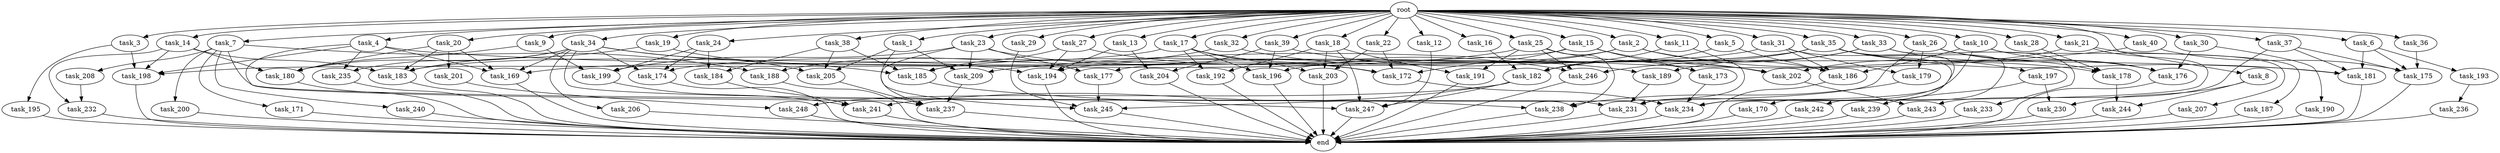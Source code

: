 digraph G {
  task_189 [size="10737418240.000000"];
  task_240 [size="1374389534.720000"];
  task_15 [size="10.240000"];
  task_185 [size="16922171146.240000"];
  task_175 [size="10393820856.320000"];
  task_9 [size="10.240000"];
  task_40 [size="10.240000"];
  task_183 [size="24481313587.200001"];
  task_4 [size="10.240000"];
  task_179 [size="10050223472.639999"];
  task_178 [size="8675833937.920000"];
  task_245 [size="19499151523.840000"];
  task_13 [size="10.240000"];
  task_14 [size="10.240000"];
  task_174 [size="2491081031.680000"];
  task_3 [size="10.240000"];
  task_200 [size="1374389534.720000"];
  task_204 [size="2920577761.280000"];
  task_192 [size="11166914969.600000"];
  task_5 [size="10.240000"];
  task_169 [size="13486197309.440001"];
  task_20 [size="10.240000"];
  task_231 [size="4209067950.080000"];
  task_26 [size="10.240000"];
  task_28 [size="10.240000"];
  task_19 [size="10.240000"];
  task_188 [size="3521873182.720000"];
  task_203 [size="18124761989.119999"];
  task_233 [size="8589934592.000000"];
  task_2 [size="10.240000"];
  task_186 [size="4552665333.760000"];
  task_172 [size="28346784153.600002"];
  task_7 [size="10.240000"];
  task_176 [size="24481313587.200001"];
  task_199 [size="11510512353.280001"];
  task_190 [size="8589934592.000000"];
  task_201 [size="8589934592.000000"];
  task_31 [size="10.240000"];
  task_209 [size="14173392076.800001"];
  task_232 [size="7301444403.200000"];
  task_191 [size="9105330667.520000"];
  task_23 [size="10.240000"];
  task_194 [size="15204184227.840000"];
  task_238 [size="9019431321.600000"];
  task_16 [size="10.240000"];
  task_237 [size="21131239096.320000"];
  task_29 [size="10.240000"];
  task_1 [size="10.240000"];
  task_205 [size="9706626088.960001"];
  task_197 [size="343597383.680000"];
  task_195 [size="1374389534.720000"];
  task_173 [size="10737418240.000000"];
  task_246 [size="16234976378.880001"];
  task_180 [size="15204184227.840000"];
  task_171 [size="1374389534.720000"];
  task_198 [size="14431090114.559999"];
  task_184 [size="7730941132.800000"];
  task_244 [size="8332236554.240000"];
  task_24 [size="10.240000"];
  task_18 [size="10.240000"];
  task_243 [size="2491081031.680000"];
  task_242 [size="343597383.680000"];
  task_170 [size="3092376453.120000"];
  task_236 [size="8589934592.000000"];
  task_32 [size="10.240000"];
  task_12 [size="10.240000"];
  task_230 [size="8332236554.240000"];
  task_22 [size="10.240000"];
  task_248 [size="9105330667.520000"];
  task_181 [size="2405181685.760000"];
  task_21 [size="10.240000"];
  task_177 [size="8933531975.680000"];
  task_193 [size="343597383.680000"];
  task_30 [size="10.240000"];
  task_39 [size="10.240000"];
  task_208 [size="1374389534.720000"];
  task_8 [size="10.240000"];
  task_34 [size="10.240000"];
  root [size="0.000000"];
  task_17 [size="10.240000"];
  task_25 [size="10.240000"];
  end [size="0.000000"];
  task_202 [size="16234976378.880001"];
  task_10 [size="10.240000"];
  task_207 [size="343597383.680000"];
  task_27 [size="10.240000"];
  task_182 [size="6356551598.080000"];
  task_6 [size="10.240000"];
  task_37 [size="10.240000"];
  task_35 [size="10.240000"];
  task_33 [size="10.240000"];
  task_241 [size="7129645711.360001"];
  task_239 [size="6957847019.520000"];
  task_38 [size="10.240000"];
  task_234 [size="8332236554.240000"];
  task_196 [size="6700148981.760000"];
  task_247 [size="18468359372.799999"];
  task_206 [size="1374389534.720000"];
  task_187 [size="5497558138.880000"];
  task_11 [size="10.240000"];
  task_36 [size="10.240000"];
  task_235 [size="2748779069.440000"];

  task_189 -> task_231 [size="33554432.000000"];
  task_240 -> end [size="1.000000"];
  task_15 -> task_198 [size="838860800.000000"];
  task_15 -> task_202 [size="838860800.000000"];
  task_15 -> task_172 [size="838860800.000000"];
  task_15 -> task_173 [size="838860800.000000"];
  task_185 -> task_247 [size="838860800.000000"];
  task_175 -> end [size="1.000000"];
  task_9 -> task_180 [size="209715200.000000"];
  task_9 -> task_199 [size="209715200.000000"];
  task_40 -> task_209 [size="411041792.000000"];
  task_40 -> task_175 [size="411041792.000000"];
  task_183 -> end [size="1.000000"];
  task_4 -> task_198 [size="134217728.000000"];
  task_4 -> task_181 [size="134217728.000000"];
  task_4 -> task_235 [size="134217728.000000"];
  task_4 -> task_169 [size="134217728.000000"];
  task_4 -> task_237 [size="134217728.000000"];
  task_179 -> task_238 [size="536870912.000000"];
  task_178 -> task_244 [size="679477248.000000"];
  task_245 -> end [size="1.000000"];
  task_13 -> task_204 [size="75497472.000000"];
  task_13 -> task_194 [size="75497472.000000"];
  task_14 -> task_198 [size="301989888.000000"];
  task_14 -> task_180 [size="301989888.000000"];
  task_14 -> task_232 [size="301989888.000000"];
  task_14 -> task_183 [size="301989888.000000"];
  task_174 -> end [size="1.000000"];
  task_3 -> task_198 [size="134217728.000000"];
  task_3 -> task_195 [size="134217728.000000"];
  task_200 -> end [size="1.000000"];
  task_204 -> end [size="1.000000"];
  task_192 -> end [size="1.000000"];
  task_5 -> task_186 [size="75497472.000000"];
  task_5 -> task_182 [size="75497472.000000"];
  task_169 -> end [size="1.000000"];
  task_20 -> task_180 [size="838860800.000000"];
  task_20 -> task_169 [size="838860800.000000"];
  task_20 -> task_183 [size="838860800.000000"];
  task_20 -> task_201 [size="838860800.000000"];
  task_231 -> end [size="1.000000"];
  task_26 -> task_178 [size="679477248.000000"];
  task_26 -> task_176 [size="679477248.000000"];
  task_26 -> task_245 [size="679477248.000000"];
  task_26 -> task_179 [size="679477248.000000"];
  task_28 -> task_178 [size="134217728.000000"];
  task_19 -> task_183 [size="838860800.000000"];
  task_19 -> task_194 [size="838860800.000000"];
  task_188 -> end [size="1.000000"];
  task_203 -> end [size="1.000000"];
  task_233 -> end [size="1.000000"];
  task_2 -> task_178 [size="33554432.000000"];
  task_2 -> task_186 [size="33554432.000000"];
  task_2 -> task_174 [size="33554432.000000"];
  task_2 -> task_196 [size="33554432.000000"];
  task_186 -> end [size="1.000000"];
  task_172 -> task_234 [size="209715200.000000"];
  task_7 -> task_188 [size="134217728.000000"];
  task_7 -> task_240 [size="134217728.000000"];
  task_7 -> task_208 [size="134217728.000000"];
  task_7 -> task_171 [size="134217728.000000"];
  task_7 -> task_238 [size="134217728.000000"];
  task_7 -> task_200 [size="134217728.000000"];
  task_176 -> end [size="1.000000"];
  task_199 -> task_241 [size="411041792.000000"];
  task_190 -> end [size="1.000000"];
  task_201 -> task_248 [size="679477248.000000"];
  task_31 -> task_179 [size="301989888.000000"];
  task_31 -> task_185 [size="301989888.000000"];
  task_31 -> task_170 [size="301989888.000000"];
  task_31 -> task_186 [size="301989888.000000"];
  task_209 -> task_237 [size="679477248.000000"];
  task_232 -> end [size="1.000000"];
  task_191 -> end [size="1.000000"];
  task_23 -> task_209 [size="838860800.000000"];
  task_23 -> task_199 [size="838860800.000000"];
  task_23 -> task_177 [size="838860800.000000"];
  task_23 -> task_172 [size="838860800.000000"];
  task_23 -> task_237 [size="838860800.000000"];
  task_194 -> end [size="1.000000"];
  task_238 -> end [size="1.000000"];
  task_16 -> task_182 [size="301989888.000000"];
  task_237 -> end [size="1.000000"];
  task_29 -> task_245 [size="679477248.000000"];
  task_1 -> task_209 [size="134217728.000000"];
  task_1 -> task_245 [size="134217728.000000"];
  task_1 -> task_205 [size="134217728.000000"];
  task_205 -> task_237 [size="411041792.000000"];
  task_197 -> task_239 [size="679477248.000000"];
  task_197 -> task_230 [size="679477248.000000"];
  task_195 -> end [size="1.000000"];
  task_173 -> task_234 [size="33554432.000000"];
  task_246 -> end [size="1.000000"];
  task_180 -> end [size="1.000000"];
  task_171 -> end [size="1.000000"];
  task_198 -> end [size="1.000000"];
  task_184 -> task_241 [size="75497472.000000"];
  task_244 -> end [size="1.000000"];
  task_24 -> task_199 [size="75497472.000000"];
  task_24 -> task_174 [size="75497472.000000"];
  task_24 -> task_184 [size="75497472.000000"];
  task_18 -> task_203 [size="679477248.000000"];
  task_18 -> task_192 [size="679477248.000000"];
  task_18 -> task_191 [size="679477248.000000"];
  task_18 -> task_247 [size="679477248.000000"];
  task_243 -> end [size="1.000000"];
  task_242 -> end [size="1.000000"];
  task_170 -> end [size="1.000000"];
  task_236 -> end [size="1.000000"];
  task_32 -> task_188 [size="209715200.000000"];
  task_32 -> task_189 [size="209715200.000000"];
  task_12 -> task_247 [size="75497472.000000"];
  task_230 -> end [size="1.000000"];
  task_22 -> task_203 [size="679477248.000000"];
  task_22 -> task_172 [size="679477248.000000"];
  task_248 -> end [size="1.000000"];
  task_181 -> end [size="1.000000"];
  task_21 -> task_202 [size="536870912.000000"];
  task_21 -> task_234 [size="536870912.000000"];
  task_21 -> task_187 [size="536870912.000000"];
  task_177 -> task_245 [size="411041792.000000"];
  task_193 -> task_236 [size="838860800.000000"];
  task_30 -> task_176 [size="838860800.000000"];
  task_30 -> task_190 [size="838860800.000000"];
  task_39 -> task_202 [size="209715200.000000"];
  task_39 -> task_196 [size="209715200.000000"];
  task_39 -> task_204 [size="209715200.000000"];
  task_208 -> task_232 [size="411041792.000000"];
  task_8 -> task_244 [size="134217728.000000"];
  task_8 -> task_230 [size="134217728.000000"];
  task_34 -> task_231 [size="134217728.000000"];
  task_34 -> task_169 [size="134217728.000000"];
  task_34 -> task_174 [size="134217728.000000"];
  task_34 -> task_185 [size="134217728.000000"];
  task_34 -> task_180 [size="134217728.000000"];
  task_34 -> task_235 [size="134217728.000000"];
  task_34 -> task_206 [size="134217728.000000"];
  task_34 -> task_205 [size="134217728.000000"];
  root -> task_39 [size="1.000000"];
  root -> task_26 [size="1.000000"];
  root -> task_8 [size="1.000000"];
  root -> task_34 [size="1.000000"];
  root -> task_28 [size="1.000000"];
  root -> task_15 [size="1.000000"];
  root -> task_2 [size="1.000000"];
  root -> task_17 [size="1.000000"];
  root -> task_9 [size="1.000000"];
  root -> task_6 [size="1.000000"];
  root -> task_40 [size="1.000000"];
  root -> task_10 [size="1.000000"];
  root -> task_27 [size="1.000000"];
  root -> task_7 [size="1.000000"];
  root -> task_4 [size="1.000000"];
  root -> task_24 [size="1.000000"];
  root -> task_25 [size="1.000000"];
  root -> task_18 [size="1.000000"];
  root -> task_20 [size="1.000000"];
  root -> task_35 [size="1.000000"];
  root -> task_13 [size="1.000000"];
  root -> task_31 [size="1.000000"];
  root -> task_14 [size="1.000000"];
  root -> task_1 [size="1.000000"];
  root -> task_23 [size="1.000000"];
  root -> task_11 [size="1.000000"];
  root -> task_3 [size="1.000000"];
  root -> task_37 [size="1.000000"];
  root -> task_29 [size="1.000000"];
  root -> task_32 [size="1.000000"];
  root -> task_5 [size="1.000000"];
  root -> task_12 [size="1.000000"];
  root -> task_38 [size="1.000000"];
  root -> task_22 [size="1.000000"];
  root -> task_19 [size="1.000000"];
  root -> task_33 [size="1.000000"];
  root -> task_36 [size="1.000000"];
  root -> task_21 [size="1.000000"];
  root -> task_16 [size="1.000000"];
  root -> task_30 [size="1.000000"];
  task_17 -> task_203 [size="411041792.000000"];
  task_17 -> task_196 [size="411041792.000000"];
  task_17 -> task_192 [size="411041792.000000"];
  task_17 -> task_183 [size="411041792.000000"];
  task_17 -> task_172 [size="411041792.000000"];
  task_25 -> task_246 [size="209715200.000000"];
  task_25 -> task_169 [size="209715200.000000"];
  task_25 -> task_191 [size="209715200.000000"];
  task_25 -> task_173 [size="209715200.000000"];
  task_25 -> task_238 [size="209715200.000000"];
  task_202 -> task_243 [size="209715200.000000"];
  task_10 -> task_231 [size="33554432.000000"];
  task_10 -> task_176 [size="33554432.000000"];
  task_10 -> task_207 [size="33554432.000000"];
  task_10 -> task_186 [size="33554432.000000"];
  task_207 -> end [size="1.000000"];
  task_27 -> task_246 [size="536870912.000000"];
  task_27 -> task_194 [size="536870912.000000"];
  task_27 -> task_185 [size="536870912.000000"];
  task_182 -> task_241 [size="209715200.000000"];
  task_182 -> task_248 [size="209715200.000000"];
  task_182 -> task_247 [size="209715200.000000"];
  task_6 -> task_181 [size="33554432.000000"];
  task_6 -> task_175 [size="33554432.000000"];
  task_6 -> task_193 [size="33554432.000000"];
  task_37 -> task_181 [size="33554432.000000"];
  task_37 -> task_175 [size="33554432.000000"];
  task_37 -> task_243 [size="33554432.000000"];
  task_35 -> task_197 [size="33554432.000000"];
  task_35 -> task_181 [size="33554432.000000"];
  task_35 -> task_177 [size="33554432.000000"];
  task_35 -> task_182 [size="33554432.000000"];
  task_35 -> task_234 [size="33554432.000000"];
  task_35 -> task_242 [size="33554432.000000"];
  task_35 -> task_194 [size="33554432.000000"];
  task_33 -> task_176 [size="838860800.000000"];
  task_33 -> task_233 [size="838860800.000000"];
  task_33 -> task_189 [size="838860800.000000"];
  task_33 -> task_246 [size="838860800.000000"];
  task_241 -> end [size="1.000000"];
  task_239 -> end [size="1.000000"];
  task_38 -> task_185 [size="679477248.000000"];
  task_38 -> task_184 [size="679477248.000000"];
  task_38 -> task_205 [size="679477248.000000"];
  task_234 -> end [size="1.000000"];
  task_196 -> end [size="1.000000"];
  task_247 -> end [size="1.000000"];
  task_206 -> end [size="1.000000"];
  task_187 -> end [size="1.000000"];
  task_11 -> task_231 [size="209715200.000000"];
  task_11 -> task_182 [size="209715200.000000"];
  task_36 -> task_175 [size="536870912.000000"];
  task_235 -> end [size="1.000000"];
}
